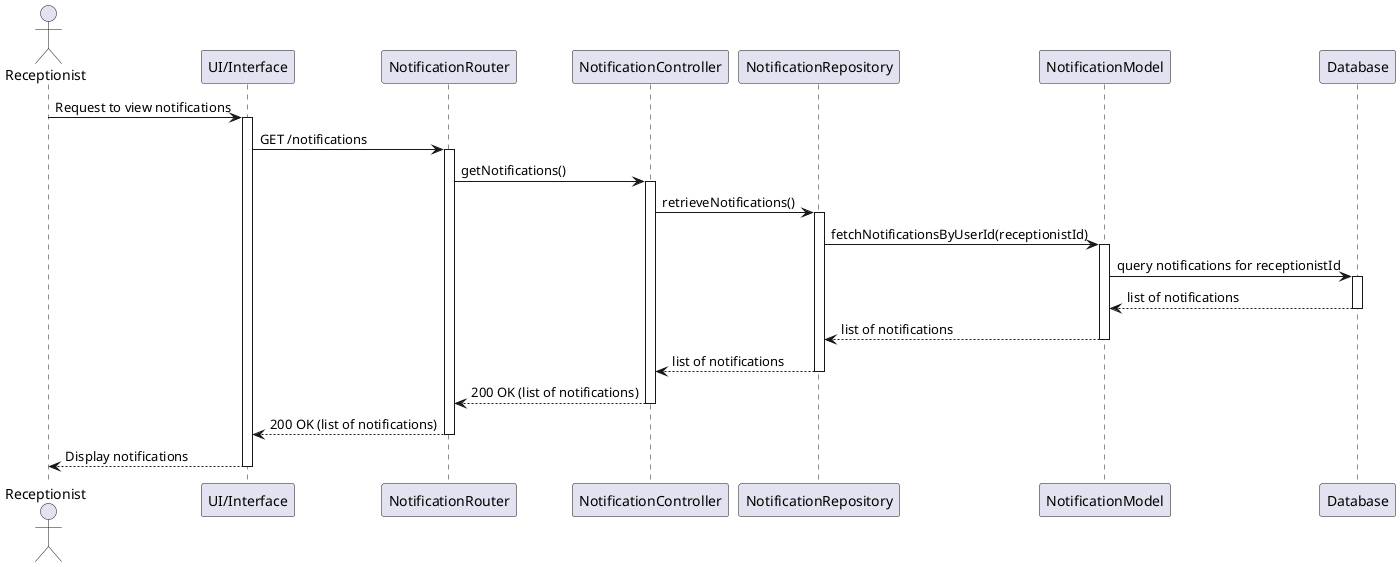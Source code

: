 @startuml
actor Receptionist
participant "UI/Interface" as UI
participant "NotificationRouter" as Router
participant "NotificationController" as Controller
participant "NotificationRepository" as Repository
participant "NotificationModel" as NotificationModel
participant "Database" as DB

Receptionist -> UI: Request to view notifications
activate UI
UI -> Router: GET /notifications
activate Router
Router -> Controller: getNotifications()
activate Controller
Controller -> Repository: retrieveNotifications()
activate Repository

Repository -> NotificationModel: fetchNotificationsByUserId(receptionistId)
activate NotificationModel
NotificationModel -> DB: query notifications for receptionistId
activate DB
DB --> NotificationModel: list of notifications
deactivate DB
NotificationModel --> Repository: list of notifications
deactivate NotificationModel
Repository --> Controller: list of notifications
deactivate Repository

Controller --> Router: 200 OK (list of notifications)
deactivate Controller
Router --> UI: 200 OK (list of notifications)
deactivate Router
UI --> Receptionist: Display notifications
deactivate UI
@enduml
